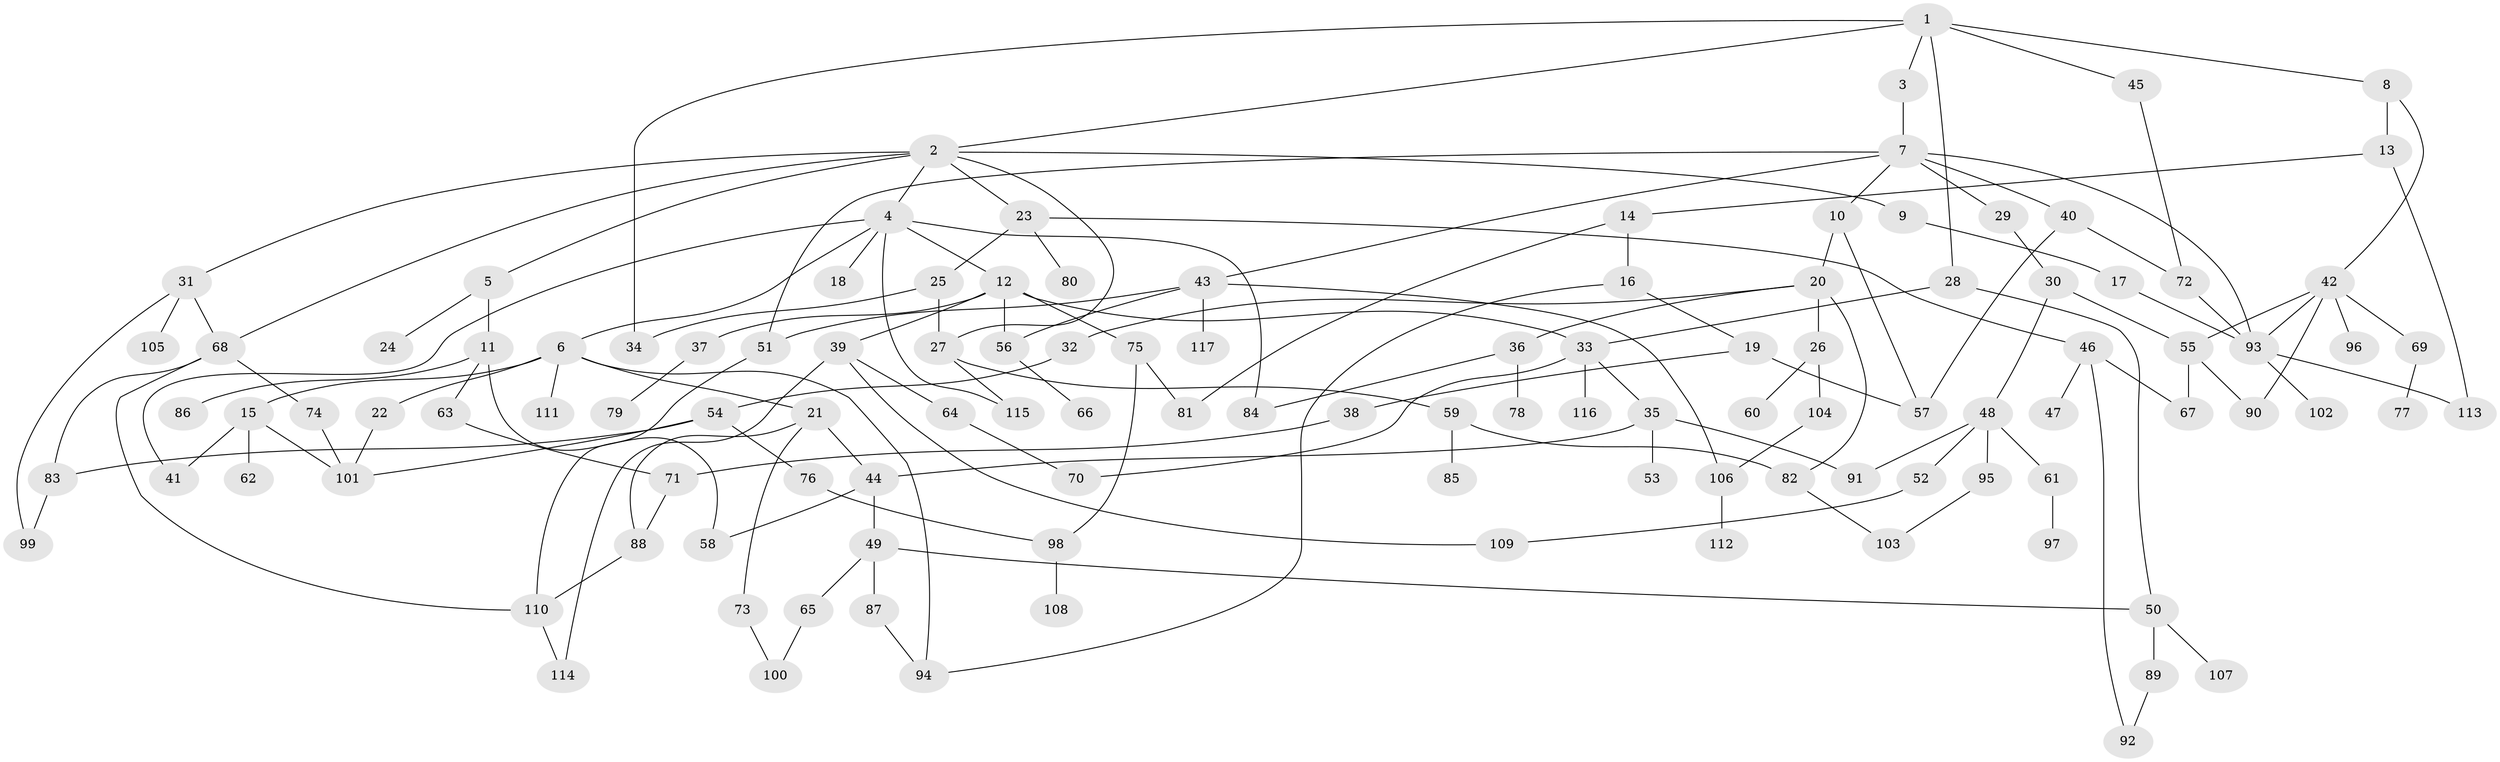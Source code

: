 // coarse degree distribution, {5: 0.2222222222222222, 7: 0.08333333333333333, 4: 0.19444444444444445, 3: 0.2222222222222222, 2: 0.16666666666666666, 6: 0.027777777777777776, 1: 0.08333333333333333}
// Generated by graph-tools (version 1.1) at 2025/36/03/04/25 23:36:03]
// undirected, 117 vertices, 160 edges
graph export_dot {
  node [color=gray90,style=filled];
  1;
  2;
  3;
  4;
  5;
  6;
  7;
  8;
  9;
  10;
  11;
  12;
  13;
  14;
  15;
  16;
  17;
  18;
  19;
  20;
  21;
  22;
  23;
  24;
  25;
  26;
  27;
  28;
  29;
  30;
  31;
  32;
  33;
  34;
  35;
  36;
  37;
  38;
  39;
  40;
  41;
  42;
  43;
  44;
  45;
  46;
  47;
  48;
  49;
  50;
  51;
  52;
  53;
  54;
  55;
  56;
  57;
  58;
  59;
  60;
  61;
  62;
  63;
  64;
  65;
  66;
  67;
  68;
  69;
  70;
  71;
  72;
  73;
  74;
  75;
  76;
  77;
  78;
  79;
  80;
  81;
  82;
  83;
  84;
  85;
  86;
  87;
  88;
  89;
  90;
  91;
  92;
  93;
  94;
  95;
  96;
  97;
  98;
  99;
  100;
  101;
  102;
  103;
  104;
  105;
  106;
  107;
  108;
  109;
  110;
  111;
  112;
  113;
  114;
  115;
  116;
  117;
  1 -- 2;
  1 -- 3;
  1 -- 8;
  1 -- 28;
  1 -- 45;
  1 -- 34;
  2 -- 4;
  2 -- 5;
  2 -- 9;
  2 -- 23;
  2 -- 27;
  2 -- 31;
  2 -- 68;
  3 -- 7;
  4 -- 6;
  4 -- 12;
  4 -- 18;
  4 -- 41;
  4 -- 84;
  4 -- 115;
  5 -- 11;
  5 -- 24;
  6 -- 15;
  6 -- 21;
  6 -- 22;
  6 -- 111;
  6 -- 94;
  7 -- 10;
  7 -- 29;
  7 -- 40;
  7 -- 43;
  7 -- 93;
  7 -- 51;
  8 -- 13;
  8 -- 42;
  9 -- 17;
  10 -- 20;
  10 -- 57;
  11 -- 58;
  11 -- 63;
  11 -- 86;
  12 -- 37;
  12 -- 39;
  12 -- 56;
  12 -- 75;
  12 -- 33;
  13 -- 14;
  13 -- 113;
  14 -- 16;
  14 -- 81;
  15 -- 62;
  15 -- 101;
  15 -- 41;
  16 -- 19;
  16 -- 94;
  17 -- 93;
  19 -- 38;
  19 -- 57;
  20 -- 26;
  20 -- 32;
  20 -- 36;
  20 -- 82;
  21 -- 44;
  21 -- 73;
  21 -- 88;
  22 -- 101;
  23 -- 25;
  23 -- 46;
  23 -- 80;
  25 -- 34;
  25 -- 27;
  26 -- 60;
  26 -- 104;
  27 -- 59;
  27 -- 115;
  28 -- 33;
  28 -- 50;
  29 -- 30;
  30 -- 48;
  30 -- 55;
  31 -- 99;
  31 -- 105;
  31 -- 68;
  32 -- 54;
  33 -- 35;
  33 -- 116;
  33 -- 70;
  35 -- 53;
  35 -- 91;
  35 -- 44;
  36 -- 78;
  36 -- 84;
  37 -- 79;
  38 -- 71;
  39 -- 64;
  39 -- 114;
  39 -- 109;
  40 -- 72;
  40 -- 57;
  42 -- 55;
  42 -- 69;
  42 -- 90;
  42 -- 93;
  42 -- 96;
  43 -- 51;
  43 -- 117;
  43 -- 106;
  43 -- 56;
  44 -- 49;
  44 -- 58;
  45 -- 72;
  46 -- 47;
  46 -- 92;
  46 -- 67;
  48 -- 52;
  48 -- 61;
  48 -- 95;
  48 -- 91;
  49 -- 65;
  49 -- 87;
  49 -- 50;
  50 -- 89;
  50 -- 107;
  51 -- 110;
  52 -- 109;
  54 -- 76;
  54 -- 101;
  54 -- 83;
  55 -- 67;
  55 -- 90;
  56 -- 66;
  59 -- 82;
  59 -- 85;
  61 -- 97;
  63 -- 71;
  64 -- 70;
  65 -- 100;
  68 -- 74;
  68 -- 83;
  68 -- 110;
  69 -- 77;
  71 -- 88;
  72 -- 93;
  73 -- 100;
  74 -- 101;
  75 -- 98;
  75 -- 81;
  76 -- 98;
  82 -- 103;
  83 -- 99;
  87 -- 94;
  88 -- 110;
  89 -- 92;
  93 -- 102;
  93 -- 113;
  95 -- 103;
  98 -- 108;
  104 -- 106;
  106 -- 112;
  110 -- 114;
}
